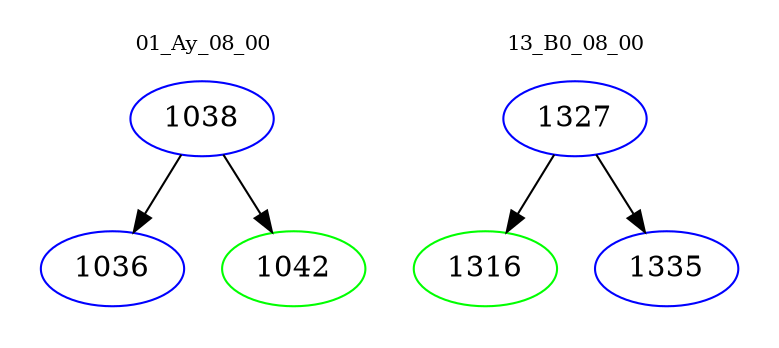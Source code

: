 digraph{
subgraph cluster_0 {
color = white
label = "01_Ay_08_00";
fontsize=10;
T0_1038 [label="1038", color="blue"]
T0_1038 -> T0_1036 [color="black"]
T0_1036 [label="1036", color="blue"]
T0_1038 -> T0_1042 [color="black"]
T0_1042 [label="1042", color="green"]
}
subgraph cluster_1 {
color = white
label = "13_B0_08_00";
fontsize=10;
T1_1327 [label="1327", color="blue"]
T1_1327 -> T1_1316 [color="black"]
T1_1316 [label="1316", color="green"]
T1_1327 -> T1_1335 [color="black"]
T1_1335 [label="1335", color="blue"]
}
}
